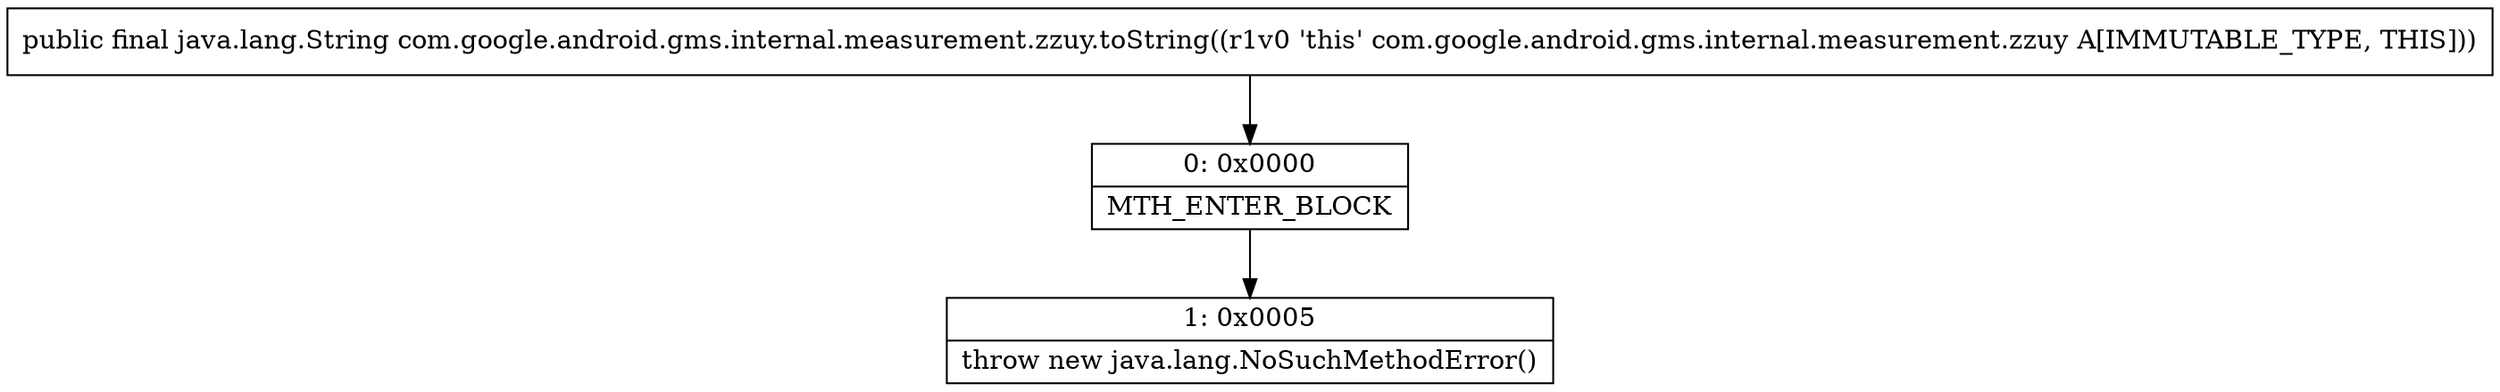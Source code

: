 digraph "CFG forcom.google.android.gms.internal.measurement.zzuy.toString()Ljava\/lang\/String;" {
Node_0 [shape=record,label="{0\:\ 0x0000|MTH_ENTER_BLOCK\l}"];
Node_1 [shape=record,label="{1\:\ 0x0005|throw new java.lang.NoSuchMethodError()\l}"];
MethodNode[shape=record,label="{public final java.lang.String com.google.android.gms.internal.measurement.zzuy.toString((r1v0 'this' com.google.android.gms.internal.measurement.zzuy A[IMMUTABLE_TYPE, THIS])) }"];
MethodNode -> Node_0;
Node_0 -> Node_1;
}

